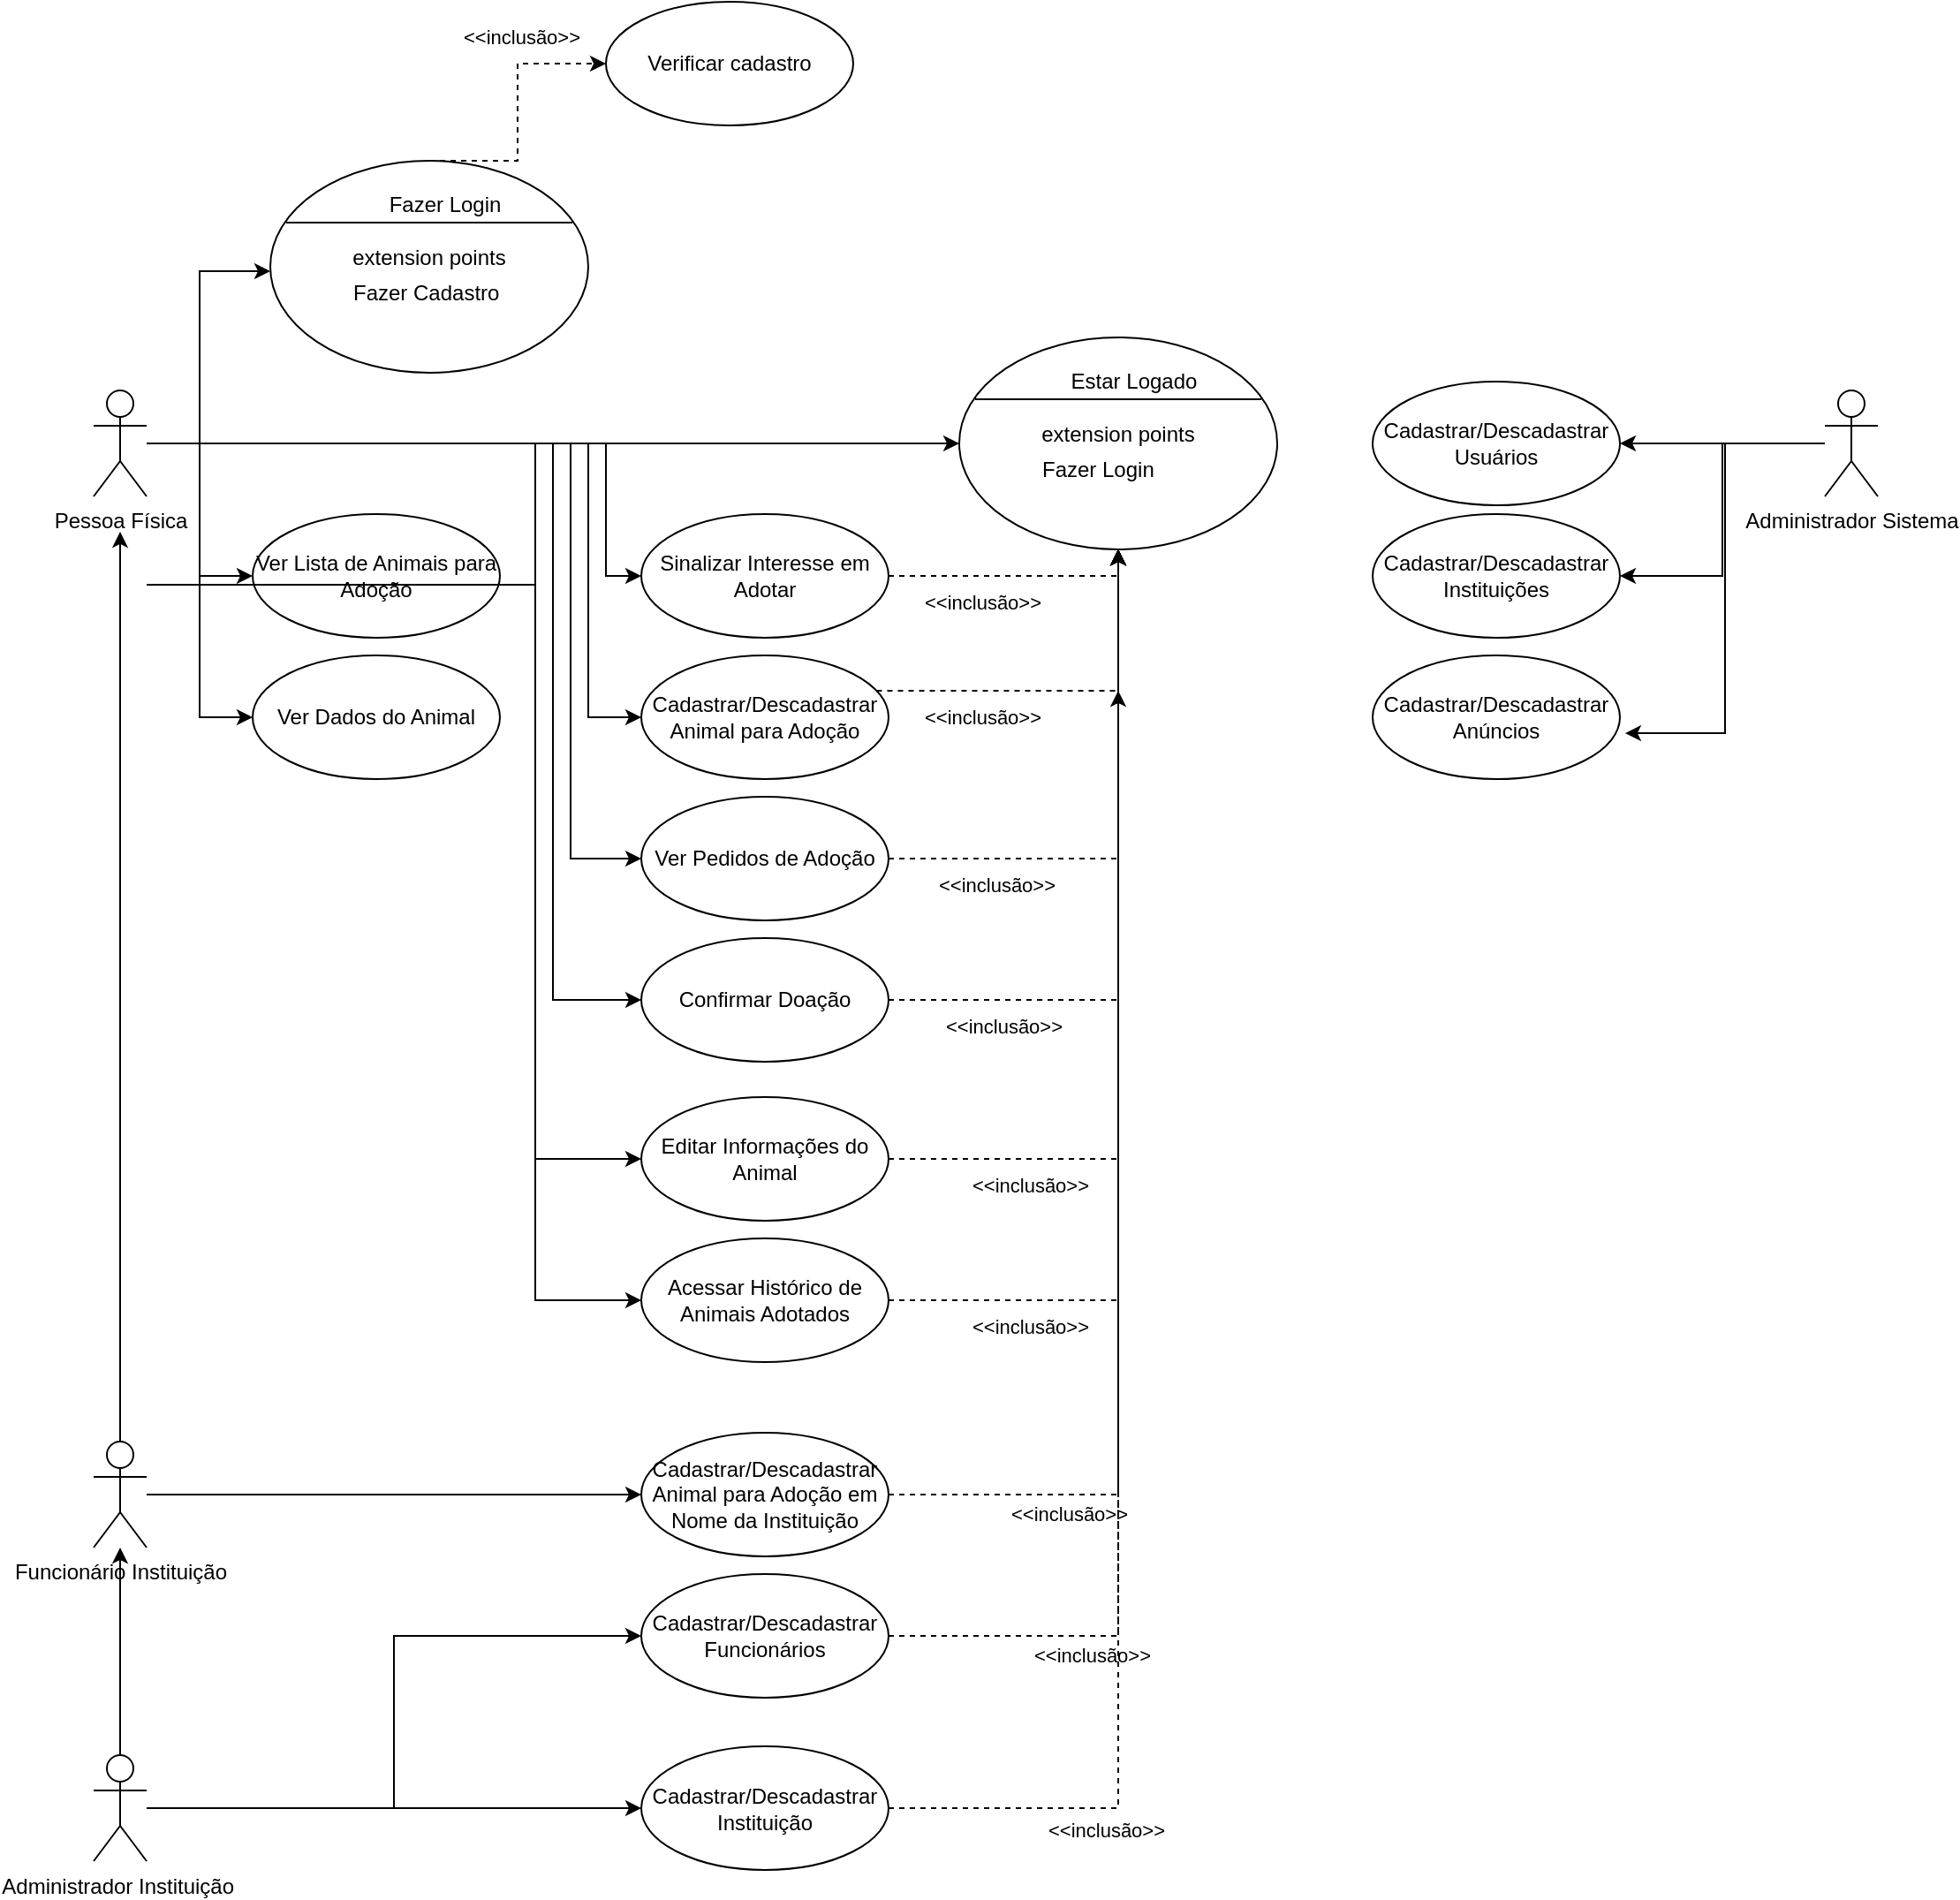 <mxfile version="26.0.4">
  <diagram id="qbLD6MvRRH6Uopje16A_" name="Página-1">
    <mxGraphModel dx="2245" dy="868" grid="1" gridSize="10" guides="1" tooltips="1" connect="1" arrows="1" fold="1" page="1" pageScale="1" pageWidth="827" pageHeight="1169" math="0" shadow="0">
      <root>
        <mxCell id="0" />
        <mxCell id="1" parent="0" />
        <mxCell id="MLzKuQmmjod504lZbHox-31" style="edgeStyle=elbowEdgeStyle;shape=connector;rounded=0;orthogonalLoop=1;jettySize=auto;html=1;entryX=0;entryY=0.5;entryDx=0;entryDy=0;strokeColor=default;align=center;verticalAlign=middle;fontFamily=Helvetica;fontSize=11;fontColor=default;labelBackgroundColor=default;endArrow=classic;" parent="1" source="rOPLHnwD_URoB-REVG2p-1" target="rOPLHnwD_URoB-REVG2p-19" edge="1">
          <mxGeometry relative="1" as="geometry" />
        </mxCell>
        <mxCell id="7wxGvuVYTr6EBIdT9nSd-3" style="edgeStyle=elbowEdgeStyle;rounded=0;orthogonalLoop=1;jettySize=auto;html=1;entryX=0;entryY=0.5;entryDx=0;entryDy=0;" parent="1" source="rOPLHnwD_URoB-REVG2p-1" target="YUd78-qt3cvMNxqhrN3Y-24" edge="1">
          <mxGeometry relative="1" as="geometry" />
        </mxCell>
        <mxCell id="7wxGvuVYTr6EBIdT9nSd-4" style="edgeStyle=elbowEdgeStyle;rounded=0;orthogonalLoop=1;jettySize=auto;html=1;entryX=0;entryY=0.5;entryDx=0;entryDy=0;" parent="1" source="rOPLHnwD_URoB-REVG2p-1" target="YUd78-qt3cvMNxqhrN3Y-28" edge="1">
          <mxGeometry relative="1" as="geometry" />
        </mxCell>
        <mxCell id="7wxGvuVYTr6EBIdT9nSd-5" style="edgeStyle=elbowEdgeStyle;rounded=0;orthogonalLoop=1;jettySize=auto;html=1;entryX=0;entryY=0.5;entryDx=0;entryDy=0;" parent="1" source="rOPLHnwD_URoB-REVG2p-1" target="MLzKuQmmjod504lZbHox-21" edge="1">
          <mxGeometry relative="1" as="geometry">
            <Array as="points">
              <mxPoint x="-160" y="480" />
            </Array>
          </mxGeometry>
        </mxCell>
        <mxCell id="7wxGvuVYTr6EBIdT9nSd-6" style="edgeStyle=elbowEdgeStyle;rounded=0;orthogonalLoop=1;jettySize=auto;html=1;entryX=0;entryY=0.5;entryDx=0;entryDy=0;" parent="1" source="rOPLHnwD_URoB-REVG2p-1" target="rOPLHnwD_URoB-REVG2p-7" edge="1">
          <mxGeometry relative="1" as="geometry">
            <Array as="points">
              <mxPoint x="-170" y="550" />
              <mxPoint x="-180" y="530" />
            </Array>
          </mxGeometry>
        </mxCell>
        <mxCell id="7wxGvuVYTr6EBIdT9nSd-7" style="edgeStyle=elbowEdgeStyle;rounded=0;orthogonalLoop=1;jettySize=auto;html=1;entryX=0;entryY=0.5;entryDx=0;entryDy=0;" parent="1" source="rOPLHnwD_URoB-REVG2p-1" target="MLzKuQmmjod504lZbHox-24" edge="1">
          <mxGeometry relative="1" as="geometry">
            <Array as="points">
              <mxPoint x="-180" y="560" />
            </Array>
          </mxGeometry>
        </mxCell>
        <mxCell id="7wxGvuVYTr6EBIdT9nSd-8" style="edgeStyle=elbowEdgeStyle;rounded=0;orthogonalLoop=1;jettySize=auto;html=1;entryX=0;entryY=0.5;entryDx=0;entryDy=0;" parent="1" source="rOPLHnwD_URoB-REVG2p-1" target="MLzKuQmmjod504lZbHox-26" edge="1">
          <mxGeometry relative="1" as="geometry">
            <Array as="points">
              <mxPoint x="-190" y="570" />
              <mxPoint x="-210" y="740" />
            </Array>
          </mxGeometry>
        </mxCell>
        <mxCell id="7wxGvuVYTr6EBIdT9nSd-38" style="edgeStyle=elbowEdgeStyle;shape=connector;rounded=0;orthogonalLoop=1;jettySize=auto;html=1;entryX=0;entryY=0.75;entryDx=0;entryDy=0;strokeColor=default;align=center;verticalAlign=middle;fontFamily=Helvetica;fontSize=11;fontColor=default;labelBackgroundColor=default;endArrow=classic;" parent="1" source="rOPLHnwD_URoB-REVG2p-1" target="7wxGvuVYTr6EBIdT9nSd-33" edge="1">
          <mxGeometry relative="1" as="geometry">
            <Array as="points">
              <mxPoint x="-390" y="360" />
            </Array>
          </mxGeometry>
        </mxCell>
        <mxCell id="rVwNM4F-mVbBJ1kniwlA-6" style="edgeStyle=elbowEdgeStyle;shape=connector;rounded=0;orthogonalLoop=1;jettySize=auto;html=1;entryX=0;entryY=0.5;entryDx=0;entryDy=0;strokeColor=default;align=center;verticalAlign=middle;fontFamily=Helvetica;fontSize=11;fontColor=default;labelBackgroundColor=default;endArrow=classic;" edge="1" parent="1" source="rOPLHnwD_URoB-REVG2p-1" target="rVwNM4F-mVbBJ1kniwlA-5">
          <mxGeometry relative="1" as="geometry">
            <Array as="points">
              <mxPoint x="-200" y="640" />
            </Array>
          </mxGeometry>
        </mxCell>
        <mxCell id="rOPLHnwD_URoB-REVG2p-1" value="Pessoa Física" style="shape=umlActor;verticalLabelPosition=bottom;verticalAlign=top;html=1;outlineConnect=0;" parent="1" vertex="1">
          <mxGeometry x="-450" y="370" width="30" height="60" as="geometry" />
        </mxCell>
        <mxCell id="7wxGvuVYTr6EBIdT9nSd-26" style="edgeStyle=elbowEdgeStyle;shape=connector;rounded=0;orthogonalLoop=1;jettySize=auto;html=1;entryX=0;entryY=0.5;entryDx=0;entryDy=0;strokeColor=default;align=center;verticalAlign=middle;fontFamily=Helvetica;fontSize=11;fontColor=default;labelBackgroundColor=default;endArrow=classic;" parent="1" source="rOPLHnwD_URoB-REVG2p-2" target="rOPLHnwD_URoB-REVG2p-10" edge="1">
          <mxGeometry relative="1" as="geometry" />
        </mxCell>
        <mxCell id="7wxGvuVYTr6EBIdT9nSd-28" style="edgeStyle=elbowEdgeStyle;shape=connector;rounded=0;orthogonalLoop=1;jettySize=auto;html=1;entryX=0;entryY=0.5;entryDx=0;entryDy=0;strokeColor=default;align=center;verticalAlign=middle;fontFamily=Helvetica;fontSize=11;fontColor=default;labelBackgroundColor=default;endArrow=classic;" parent="1" source="rOPLHnwD_URoB-REVG2p-2" target="YUd78-qt3cvMNxqhrN3Y-2" edge="1">
          <mxGeometry relative="1" as="geometry" />
        </mxCell>
        <mxCell id="rVwNM4F-mVbBJ1kniwlA-4" style="edgeStyle=elbowEdgeStyle;shape=connector;rounded=0;orthogonalLoop=1;jettySize=auto;html=1;strokeColor=default;align=center;verticalAlign=middle;fontFamily=Helvetica;fontSize=11;fontColor=default;labelBackgroundColor=default;endArrow=classic;" edge="1" parent="1" source="rOPLHnwD_URoB-REVG2p-2" target="YUd78-qt3cvMNxqhrN3Y-14">
          <mxGeometry relative="1" as="geometry" />
        </mxCell>
        <mxCell id="rOPLHnwD_URoB-REVG2p-2" value="Administrador Instituição&amp;nbsp;" style="shape=umlActor;verticalLabelPosition=bottom;verticalAlign=top;html=1;outlineConnect=0;" parent="1" vertex="1">
          <mxGeometry x="-450" y="1142.5" width="30" height="60" as="geometry" />
        </mxCell>
        <mxCell id="7wxGvuVYTr6EBIdT9nSd-13" style="edgeStyle=elbowEdgeStyle;shape=connector;rounded=0;orthogonalLoop=1;jettySize=auto;html=1;strokeColor=default;align=center;verticalAlign=middle;fontFamily=Helvetica;fontSize=11;fontColor=default;labelBackgroundColor=default;endArrow=classic;dashed=1;" parent="1" source="rOPLHnwD_URoB-REVG2p-7" edge="1">
          <mxGeometry relative="1" as="geometry">
            <mxPoint x="130" y="460" as="targetPoint" />
            <Array as="points">
              <mxPoint x="130" y="540" />
            </Array>
          </mxGeometry>
        </mxCell>
        <mxCell id="7wxGvuVYTr6EBIdT9nSd-19" value="&amp;lt;&amp;lt;inclusão&amp;gt;&amp;gt;" style="edgeLabel;html=1;align=center;verticalAlign=middle;resizable=0;points=[];fontFamily=Helvetica;fontSize=11;fontColor=default;labelBackgroundColor=default;" parent="7wxGvuVYTr6EBIdT9nSd-13" vertex="1" connectable="0">
          <mxGeometry x="-0.446" relative="1" as="geometry">
            <mxPoint y="15" as="offset" />
          </mxGeometry>
        </mxCell>
        <mxCell id="rOPLHnwD_URoB-REVG2p-7" value="Cadastrar/Descadastrar Animal para Adoção" style="ellipse;whiteSpace=wrap;html=1;" parent="1" vertex="1">
          <mxGeometry x="-140" y="520" width="140" height="70" as="geometry" />
        </mxCell>
        <mxCell id="rOPLHnwD_URoB-REVG2p-10" value="Cadastrar/Descadastrar Funcionários" style="ellipse;whiteSpace=wrap;html=1;" parent="1" vertex="1">
          <mxGeometry x="-140" y="1040" width="140" height="70" as="geometry" />
        </mxCell>
        <mxCell id="rVwNM4F-mVbBJ1kniwlA-1" style="edgeStyle=elbowEdgeStyle;rounded=0;orthogonalLoop=1;jettySize=auto;html=1;entryX=1;entryY=0.5;entryDx=0;entryDy=0;" edge="1" parent="1" source="P6qWsmmQiO2mp8JgbSfQ-1" target="7wxGvuVYTr6EBIdT9nSd-45">
          <mxGeometry relative="1" as="geometry" />
        </mxCell>
        <mxCell id="rVwNM4F-mVbBJ1kniwlA-2" style="edgeStyle=elbowEdgeStyle;rounded=0;orthogonalLoop=1;jettySize=auto;html=1;entryX=1;entryY=0.5;entryDx=0;entryDy=0;" edge="1" parent="1" source="P6qWsmmQiO2mp8JgbSfQ-1" target="7wxGvuVYTr6EBIdT9nSd-46">
          <mxGeometry relative="1" as="geometry" />
        </mxCell>
        <mxCell id="P6qWsmmQiO2mp8JgbSfQ-1" value="Administrador Sistema" style="shape=umlActor;verticalLabelPosition=bottom;verticalAlign=top;html=1;outlineConnect=0;" parent="1" vertex="1">
          <mxGeometry x="530" y="370" width="30" height="60" as="geometry" />
        </mxCell>
        <mxCell id="7wxGvuVYTr6EBIdT9nSd-16" style="edgeStyle=elbowEdgeStyle;shape=connector;rounded=0;orthogonalLoop=1;jettySize=auto;html=1;strokeColor=default;align=center;verticalAlign=middle;fontFamily=Helvetica;fontSize=11;fontColor=default;labelBackgroundColor=default;endArrow=classic;dashed=1;" parent="1" source="YUd78-qt3cvMNxqhrN3Y-1" edge="1">
          <mxGeometry relative="1" as="geometry">
            <mxPoint x="130" y="460" as="targetPoint" />
            <Array as="points">
              <mxPoint x="130" y="660" />
            </Array>
          </mxGeometry>
        </mxCell>
        <mxCell id="7wxGvuVYTr6EBIdT9nSd-23" value="&amp;lt;&amp;lt;inclusão&amp;gt;&amp;gt;" style="edgeLabel;html=1;align=center;verticalAlign=middle;resizable=0;points=[];fontFamily=Helvetica;fontSize=11;fontColor=default;labelBackgroundColor=default;" parent="7wxGvuVYTr6EBIdT9nSd-16" vertex="1" connectable="0">
          <mxGeometry x="-0.684" y="4" relative="1" as="geometry">
            <mxPoint x="-3" y="15" as="offset" />
          </mxGeometry>
        </mxCell>
        <mxCell id="YUd78-qt3cvMNxqhrN3Y-1" value="Cadastrar/Descadastrar Animal para Adoção em Nome da Instituição" style="ellipse;whiteSpace=wrap;html=1;" parent="1" vertex="1">
          <mxGeometry x="-140" y="960" width="140" height="70" as="geometry" />
        </mxCell>
        <mxCell id="YUd78-qt3cvMNxqhrN3Y-2" value="Cadastrar/Descadastrar Instituição" style="ellipse;whiteSpace=wrap;html=1;" parent="1" vertex="1">
          <mxGeometry x="-140" y="1137.5" width="140" height="70" as="geometry" />
        </mxCell>
        <mxCell id="7wxGvuVYTr6EBIdT9nSd-39" style="edgeStyle=elbowEdgeStyle;shape=connector;rounded=0;orthogonalLoop=1;jettySize=auto;html=1;entryX=0;entryY=0.5;entryDx=0;entryDy=0;strokeColor=default;align=center;verticalAlign=middle;fontFamily=Helvetica;fontSize=11;fontColor=default;labelBackgroundColor=default;endArrow=classic;" parent="1" source="YUd78-qt3cvMNxqhrN3Y-14" target="YUd78-qt3cvMNxqhrN3Y-1" edge="1">
          <mxGeometry relative="1" as="geometry" />
        </mxCell>
        <mxCell id="YUd78-qt3cvMNxqhrN3Y-14" value="Funcionário Instituição" style="shape=umlActor;verticalLabelPosition=bottom;verticalAlign=top;html=1;outlineConnect=0;" parent="1" vertex="1">
          <mxGeometry x="-450" y="965" width="30" height="60" as="geometry" />
        </mxCell>
        <mxCell id="YUd78-qt3cvMNxqhrN3Y-24" value="Ver Lista de Animais para Adoção" style="ellipse;whiteSpace=wrap;html=1;" parent="1" vertex="1">
          <mxGeometry x="-360" y="440" width="140" height="70" as="geometry" />
        </mxCell>
        <mxCell id="YUd78-qt3cvMNxqhrN3Y-28" value="Ver Dados do Animal" style="ellipse;whiteSpace=wrap;html=1;" parent="1" vertex="1">
          <mxGeometry x="-360" y="520" width="140" height="70" as="geometry" />
        </mxCell>
        <mxCell id="7wxGvuVYTr6EBIdT9nSd-17" style="edgeStyle=elbowEdgeStyle;shape=connector;rounded=0;orthogonalLoop=1;jettySize=auto;html=1;entryX=0.5;entryY=1;entryDx=0;entryDy=0;strokeColor=default;align=center;verticalAlign=middle;fontFamily=Helvetica;fontSize=11;fontColor=default;labelBackgroundColor=default;endArrow=classic;exitX=1;exitY=0.5;exitDx=0;exitDy=0;dashed=1;" parent="1" source="MLzKuQmmjod504lZbHox-21" target="rOPLHnwD_URoB-REVG2p-19" edge="1">
          <mxGeometry relative="1" as="geometry">
            <Array as="points">
              <mxPoint x="130" y="500" />
            </Array>
          </mxGeometry>
        </mxCell>
        <mxCell id="7wxGvuVYTr6EBIdT9nSd-18" value="&amp;lt;&amp;lt;inclusão&amp;gt;&amp;gt;" style="edgeLabel;html=1;align=center;verticalAlign=middle;resizable=0;points=[];fontFamily=Helvetica;fontSize=11;fontColor=default;labelBackgroundColor=default;" parent="7wxGvuVYTr6EBIdT9nSd-17" vertex="1" connectable="0">
          <mxGeometry x="-0.268" relative="1" as="geometry">
            <mxPoint y="15" as="offset" />
          </mxGeometry>
        </mxCell>
        <mxCell id="MLzKuQmmjod504lZbHox-21" value="Sinalizar Interesse em Adotar" style="ellipse;whiteSpace=wrap;html=1;" parent="1" vertex="1">
          <mxGeometry x="-140" y="440" width="140" height="70" as="geometry" />
        </mxCell>
        <mxCell id="7wxGvuVYTr6EBIdT9nSd-14" style="edgeStyle=elbowEdgeStyle;shape=connector;rounded=0;orthogonalLoop=1;jettySize=auto;html=1;strokeColor=default;align=center;verticalAlign=middle;fontFamily=Helvetica;fontSize=11;fontColor=default;labelBackgroundColor=default;endArrow=classic;dashed=1;" parent="1" source="MLzKuQmmjod504lZbHox-24" edge="1">
          <mxGeometry relative="1" as="geometry">
            <mxPoint x="130" y="460" as="targetPoint" />
            <Array as="points">
              <mxPoint x="130" y="590" />
            </Array>
          </mxGeometry>
        </mxCell>
        <mxCell id="7wxGvuVYTr6EBIdT9nSd-20" value="&amp;lt;&amp;lt;inclusão&amp;gt;&amp;gt;" style="edgeLabel;html=1;align=center;verticalAlign=middle;resizable=0;points=[];fontFamily=Helvetica;fontSize=11;fontColor=default;labelBackgroundColor=default;" parent="7wxGvuVYTr6EBIdT9nSd-14" vertex="1" connectable="0">
          <mxGeometry x="-0.6" relative="1" as="geometry">
            <mxPoint y="15" as="offset" />
          </mxGeometry>
        </mxCell>
        <mxCell id="MLzKuQmmjod504lZbHox-24" value="Ver Pedidos de Adoção" style="ellipse;whiteSpace=wrap;html=1;" parent="1" vertex="1">
          <mxGeometry x="-140" y="600" width="140" height="70" as="geometry" />
        </mxCell>
        <mxCell id="7wxGvuVYTr6EBIdT9nSd-15" style="edgeStyle=elbowEdgeStyle;shape=connector;rounded=0;orthogonalLoop=1;jettySize=auto;html=1;strokeColor=default;align=center;verticalAlign=middle;fontFamily=Helvetica;fontSize=11;fontColor=default;labelBackgroundColor=default;endArrow=classic;dashed=1;" parent="1" source="MLzKuQmmjod504lZbHox-26" edge="1">
          <mxGeometry relative="1" as="geometry">
            <mxPoint x="130" y="460" as="targetPoint" />
            <Array as="points">
              <mxPoint x="130" y="620" />
            </Array>
          </mxGeometry>
        </mxCell>
        <mxCell id="7wxGvuVYTr6EBIdT9nSd-21" value="&amp;lt;&amp;lt;inclusão&amp;gt;&amp;gt;" style="edgeLabel;html=1;align=center;verticalAlign=middle;resizable=0;points=[];fontFamily=Helvetica;fontSize=11;fontColor=default;labelBackgroundColor=default;" parent="7wxGvuVYTr6EBIdT9nSd-15" vertex="1" connectable="0">
          <mxGeometry x="-0.663" relative="1" as="geometry">
            <mxPoint y="15" as="offset" />
          </mxGeometry>
        </mxCell>
        <mxCell id="MLzKuQmmjod504lZbHox-26" value="Confirmar Doação" style="ellipse;whiteSpace=wrap;html=1;" parent="1" vertex="1">
          <mxGeometry x="-140" y="680" width="140" height="70" as="geometry" />
        </mxCell>
        <mxCell id="7wxGvuVYTr6EBIdT9nSd-1" style="edgeStyle=elbowEdgeStyle;rounded=0;orthogonalLoop=1;jettySize=auto;html=1;entryX=0.5;entryY=1.333;entryDx=0;entryDy=0;entryPerimeter=0;" parent="1" source="YUd78-qt3cvMNxqhrN3Y-14" target="rOPLHnwD_URoB-REVG2p-1" edge="1">
          <mxGeometry relative="1" as="geometry" />
        </mxCell>
        <mxCell id="7wxGvuVYTr6EBIdT9nSd-29" value="" style="group" parent="1" vertex="1" connectable="0">
          <mxGeometry x="-350" y="150" width="330" height="210" as="geometry" />
        </mxCell>
        <mxCell id="7wxGvuVYTr6EBIdT9nSd-30" value="" style="shape=ellipse;container=1;horizontal=1;horizontalStack=0;resizeParent=1;resizeParentMax=0;resizeLast=0;html=1;dashed=0;collapsible=0;" parent="7wxGvuVYTr6EBIdT9nSd-29" vertex="1">
          <mxGeometry y="90" width="180" height="120" as="geometry" />
        </mxCell>
        <mxCell id="7wxGvuVYTr6EBIdT9nSd-31" value="Fazer Login" style="html=1;strokeColor=none;fillColor=none;align=center;verticalAlign=middle;rotatable=0;whiteSpace=wrap;" parent="7wxGvuVYTr6EBIdT9nSd-30" vertex="1">
          <mxGeometry x="9" y="10" width="180" height="30" as="geometry" />
        </mxCell>
        <mxCell id="7wxGvuVYTr6EBIdT9nSd-32" value="" style="line;strokeWidth=1;fillColor=none;rotatable=0;labelPosition=right;points=[];portConstraint=eastwest;dashed=0;resizeWidth=1;" parent="7wxGvuVYTr6EBIdT9nSd-30" vertex="1">
          <mxGeometry x="9" y="30" width="162" height="10" as="geometry" />
        </mxCell>
        <mxCell id="7wxGvuVYTr6EBIdT9nSd-33" value="extension points" style="text;html=1;align=center;verticalAlign=middle;rotatable=0;fillColor=none;strokeColor=none;whiteSpace=wrap;" parent="7wxGvuVYTr6EBIdT9nSd-30" vertex="1">
          <mxGeometry y="40" width="180" height="30" as="geometry" />
        </mxCell>
        <mxCell id="7wxGvuVYTr6EBIdT9nSd-34" value="Fazer Cadastro" style="text;html=1;align=left;verticalAlign=middle;rotatable=0;spacingLeft=25;fillColor=none;strokeColor=none;whiteSpace=wrap;" parent="7wxGvuVYTr6EBIdT9nSd-30" vertex="1">
          <mxGeometry x="20" y="60" width="180" height="30" as="geometry" />
        </mxCell>
        <mxCell id="7wxGvuVYTr6EBIdT9nSd-35" value="Verificar cadastro" style="ellipse;whiteSpace=wrap;html=1;" parent="7wxGvuVYTr6EBIdT9nSd-29" vertex="1">
          <mxGeometry x="190" width="140" height="70" as="geometry" />
        </mxCell>
        <mxCell id="7wxGvuVYTr6EBIdT9nSd-36" style="edgeStyle=elbowEdgeStyle;rounded=0;orthogonalLoop=1;jettySize=auto;html=1;entryX=0;entryY=0.5;entryDx=0;entryDy=0;dashed=1;exitX=0.5;exitY=0;exitDx=0;exitDy=0;" parent="7wxGvuVYTr6EBIdT9nSd-29" source="7wxGvuVYTr6EBIdT9nSd-30" target="7wxGvuVYTr6EBIdT9nSd-35" edge="1">
          <mxGeometry relative="1" as="geometry" />
        </mxCell>
        <mxCell id="7wxGvuVYTr6EBIdT9nSd-37" value="&lt;span style=&quot;color: rgba(0, 0, 0, 0); font-family: monospace; font-size: 0px; text-align: start; background-color: rgb(27, 29, 30);&quot;&gt;%3CmxGraphModel%3E%3Croot%3E%3CmxCell%20id%3D%220%22%2F%3E%3CmxCell%20id%3D%221%22%20parent%3D%220%22%2F%3E%3CmxCell%20id%3D%222%22%20value%3D%22%26amp%3Blt%3B%26amp%3Blt%3Binclus%C3%A3o%26amp%3Bgt%3B%26amp%3Bgt%3B%22%20style%3D%22edgeLabel%3Bhtml%3D1%3Balign%3Dcenter%3BverticalAlign%3Dmiddle%3Bresizable%3D0%3Bpoints%3D%5B%5D%3BfontFamily%3DHelvetica%3BfontSize%3D11%3BfontColor%3Ddefault%3BlabelBackgroundColor%3Ddefault%3B%22%20vertex%3D%221%22%20connectable%3D%220%22%20parent%3D%221%22%3E%3CmxGeometry%20x%3D%2275.172%22%20y%3D%22550%22%20as%3D%22geometry%22%2F%3E%3C%2FmxCell%3E%3C%2Froot%3E%3C%2FmxGraphModel%3E&lt;/span&gt;&lt;span style=&quot;color: rgba(0, 0, 0, 0); font-family: monospace; font-size: 0px; text-align: start; background-color: rgb(27, 29, 30);&quot;&gt;%3CmxGraphModel%3E%3Croot%3E%3CmxCell%20id%3D%220%22%2F%3E%3CmxCell%20id%3D%221%22%20parent%3D%220%22%2F%3E%3CmxCell%20id%3D%222%22%20value%3D%22%26amp%3Blt%3B%26amp%3Blt%3Binclus%C3%A3o%26amp%3Bgt%3B%26amp%3Bgt%3B%22%20style%3D%22edgeLabel%3Bhtml%3D1%3Balign%3Dcenter%3BverticalAlign%3Dmiddle%3Bresizable%3D0%3Bpoints%3D%5B%5D%3BfontFamily%3DHelvetica%3BfontSize%3D11%3BfontColor%3Ddefault%3BlabelBackgroundColor%3Ddefault%3B%22%20vertex%3D%221%22%20connectable%3D%220%22%20parent%3D%221%22%3E%3CmxGeometry%20x%3D%2275.172%22%20y%3D%22550%22%20as%3D%22geometry%22%2F%3E%3C%2FmxCell%3E%3C%2Froot%3E%3C%2FmxGraphModel%3E&lt;/span&gt;&amp;lt;&amp;lt;inclusão&amp;gt;&amp;gt;" style="edgeLabel;html=1;align=center;verticalAlign=middle;resizable=0;points=[];fontFamily=Helvetica;fontSize=11;fontColor=default;labelBackgroundColor=default;" parent="7wxGvuVYTr6EBIdT9nSd-36" vertex="1" connectable="0">
          <mxGeometry x="0.38" y="3" relative="1" as="geometry">
            <mxPoint y="-12" as="offset" />
          </mxGeometry>
        </mxCell>
        <mxCell id="rOPLHnwD_URoB-REVG2p-19" value="" style="shape=ellipse;container=1;horizontal=1;horizontalStack=0;resizeParent=1;resizeParentMax=0;resizeLast=0;html=1;dashed=0;collapsible=0;" parent="1" vertex="1">
          <mxGeometry x="40" y="340" width="180" height="120" as="geometry" />
        </mxCell>
        <mxCell id="rOPLHnwD_URoB-REVG2p-20" value="Estar Logado" style="html=1;strokeColor=none;fillColor=none;align=center;verticalAlign=middle;rotatable=0;whiteSpace=wrap;" parent="rOPLHnwD_URoB-REVG2p-19" vertex="1">
          <mxGeometry x="9" y="10" width="180" height="30" as="geometry" />
        </mxCell>
        <mxCell id="rOPLHnwD_URoB-REVG2p-21" value="" style="line;strokeWidth=1;fillColor=none;rotatable=0;labelPosition=right;points=[];portConstraint=eastwest;dashed=0;resizeWidth=1;" parent="rOPLHnwD_URoB-REVG2p-19" vertex="1">
          <mxGeometry x="9" y="30" width="162" height="10" as="geometry" />
        </mxCell>
        <mxCell id="rOPLHnwD_URoB-REVG2p-22" value="extension points" style="text;html=1;align=center;verticalAlign=middle;rotatable=0;fillColor=none;strokeColor=none;whiteSpace=wrap;" parent="rOPLHnwD_URoB-REVG2p-19" vertex="1">
          <mxGeometry y="40" width="180" height="30" as="geometry" />
        </mxCell>
        <mxCell id="rOPLHnwD_URoB-REVG2p-23" value="Fazer Login" style="text;html=1;align=left;verticalAlign=middle;rotatable=0;spacingLeft=25;fillColor=none;strokeColor=none;whiteSpace=wrap;" parent="rOPLHnwD_URoB-REVG2p-19" vertex="1">
          <mxGeometry x="20" y="60" width="180" height="30" as="geometry" />
        </mxCell>
        <mxCell id="7wxGvuVYTr6EBIdT9nSd-40" style="edgeStyle=elbowEdgeStyle;shape=connector;rounded=0;orthogonalLoop=1;jettySize=auto;html=1;strokeColor=default;align=center;verticalAlign=middle;fontFamily=Helvetica;fontSize=11;fontColor=default;labelBackgroundColor=default;endArrow=classic;dashed=1;exitX=1;exitY=0.5;exitDx=0;exitDy=0;entryX=0.5;entryY=1;entryDx=0;entryDy=0;" parent="1" source="rOPLHnwD_URoB-REVG2p-10" target="rOPLHnwD_URoB-REVG2p-19" edge="1">
          <mxGeometry relative="1" as="geometry">
            <mxPoint x="140" y="470" as="targetPoint" />
            <mxPoint x="10" y="885" as="sourcePoint" />
            <Array as="points">
              <mxPoint x="130" y="790" />
            </Array>
          </mxGeometry>
        </mxCell>
        <mxCell id="7wxGvuVYTr6EBIdT9nSd-41" value="&amp;lt;&amp;lt;inclusão&amp;gt;&amp;gt;" style="edgeLabel;html=1;align=center;verticalAlign=middle;resizable=0;points=[];fontFamily=Helvetica;fontSize=11;fontColor=default;labelBackgroundColor=default;" parent="7wxGvuVYTr6EBIdT9nSd-40" vertex="1" connectable="0">
          <mxGeometry x="-0.684" y="4" relative="1" as="geometry">
            <mxPoint x="-3" y="15" as="offset" />
          </mxGeometry>
        </mxCell>
        <mxCell id="7wxGvuVYTr6EBIdT9nSd-42" style="edgeStyle=elbowEdgeStyle;shape=connector;rounded=0;orthogonalLoop=1;jettySize=auto;html=1;strokeColor=default;align=center;verticalAlign=middle;fontFamily=Helvetica;fontSize=11;fontColor=default;labelBackgroundColor=default;endArrow=classic;dashed=1;exitX=1;exitY=0.5;exitDx=0;exitDy=0;entryX=0.5;entryY=1;entryDx=0;entryDy=0;" parent="1" source="YUd78-qt3cvMNxqhrN3Y-2" target="rOPLHnwD_URoB-REVG2p-19" edge="1">
          <mxGeometry relative="1" as="geometry">
            <mxPoint x="150" y="480" as="targetPoint" />
            <mxPoint x="20" y="895" as="sourcePoint" />
            <Array as="points">
              <mxPoint x="130" y="840" />
            </Array>
          </mxGeometry>
        </mxCell>
        <mxCell id="7wxGvuVYTr6EBIdT9nSd-43" value="&amp;lt;&amp;lt;inclusão&amp;gt;&amp;gt;" style="edgeLabel;html=1;align=center;verticalAlign=middle;resizable=0;points=[];fontFamily=Helvetica;fontSize=11;fontColor=default;labelBackgroundColor=default;" parent="7wxGvuVYTr6EBIdT9nSd-42" vertex="1" connectable="0">
          <mxGeometry x="-0.684" y="4" relative="1" as="geometry">
            <mxPoint x="-3" y="15" as="offset" />
          </mxGeometry>
        </mxCell>
        <mxCell id="7wxGvuVYTr6EBIdT9nSd-45" value="Cadastrar/Descadastrar Usuários" style="ellipse;whiteSpace=wrap;html=1;" parent="1" vertex="1">
          <mxGeometry x="274" y="365" width="140" height="70" as="geometry" />
        </mxCell>
        <mxCell id="7wxGvuVYTr6EBIdT9nSd-46" value="Cadastrar/Descadastrar Instituições" style="ellipse;whiteSpace=wrap;html=1;" parent="1" vertex="1">
          <mxGeometry x="274" y="440" width="140" height="70" as="geometry" />
        </mxCell>
        <mxCell id="7wxGvuVYTr6EBIdT9nSd-47" value="Cadastrar/Descadastrar Anúncios" style="ellipse;whiteSpace=wrap;html=1;" parent="1" vertex="1">
          <mxGeometry x="274" y="520" width="140" height="70" as="geometry" />
        </mxCell>
        <mxCell id="rVwNM4F-mVbBJ1kniwlA-3" style="edgeStyle=elbowEdgeStyle;shape=connector;rounded=0;orthogonalLoop=1;jettySize=auto;html=1;entryX=1.021;entryY=0.629;entryDx=0;entryDy=0;entryPerimeter=0;strokeColor=default;align=center;verticalAlign=middle;fontFamily=Helvetica;fontSize=11;fontColor=default;labelBackgroundColor=default;endArrow=classic;" edge="1" parent="1" source="P6qWsmmQiO2mp8JgbSfQ-1" target="7wxGvuVYTr6EBIdT9nSd-47">
          <mxGeometry relative="1" as="geometry" />
        </mxCell>
        <mxCell id="rVwNM4F-mVbBJ1kniwlA-5" value="Editar Informações do Animal" style="ellipse;whiteSpace=wrap;html=1;" vertex="1" parent="1">
          <mxGeometry x="-140" y="770" width="140" height="70" as="geometry" />
        </mxCell>
        <mxCell id="rVwNM4F-mVbBJ1kniwlA-7" style="edgeStyle=elbowEdgeStyle;shape=connector;rounded=0;orthogonalLoop=1;jettySize=auto;html=1;strokeColor=default;align=center;verticalAlign=middle;fontFamily=Helvetica;fontSize=11;fontColor=default;labelBackgroundColor=default;endArrow=classic;dashed=1;exitX=1;exitY=0.5;exitDx=0;exitDy=0;entryX=0.5;entryY=1;entryDx=0;entryDy=0;" edge="1" parent="1" source="rVwNM4F-mVbBJ1kniwlA-5" target="rOPLHnwD_URoB-REVG2p-19">
          <mxGeometry relative="1" as="geometry">
            <mxPoint x="140" y="470" as="targetPoint" />
            <Array as="points">
              <mxPoint x="130" y="660" />
            </Array>
            <mxPoint x="10" y="785" as="sourcePoint" />
          </mxGeometry>
        </mxCell>
        <mxCell id="rVwNM4F-mVbBJ1kniwlA-8" value="&amp;lt;&amp;lt;inclusão&amp;gt;&amp;gt;" style="edgeLabel;html=1;align=center;verticalAlign=middle;resizable=0;points=[];fontFamily=Helvetica;fontSize=11;fontColor=default;labelBackgroundColor=default;" vertex="1" connectable="0" parent="rVwNM4F-mVbBJ1kniwlA-7">
          <mxGeometry x="-0.663" relative="1" as="geometry">
            <mxPoint y="15" as="offset" />
          </mxGeometry>
        </mxCell>
        <mxCell id="rVwNM4F-mVbBJ1kniwlA-9" style="edgeStyle=elbowEdgeStyle;shape=connector;rounded=0;orthogonalLoop=1;jettySize=auto;html=1;entryX=0;entryY=0.5;entryDx=0;entryDy=0;strokeColor=default;align=center;verticalAlign=middle;fontFamily=Helvetica;fontSize=11;fontColor=default;labelBackgroundColor=default;endArrow=classic;" edge="1" target="rVwNM4F-mVbBJ1kniwlA-10" parent="1">
          <mxGeometry relative="1" as="geometry">
            <mxPoint x="-420" y="480" as="sourcePoint" />
            <Array as="points">
              <mxPoint x="-200" y="720" />
            </Array>
          </mxGeometry>
        </mxCell>
        <mxCell id="rVwNM4F-mVbBJ1kniwlA-10" value="Acessar Histórico de Animais Adotados" style="ellipse;whiteSpace=wrap;html=1;" vertex="1" parent="1">
          <mxGeometry x="-140" y="850" width="140" height="70" as="geometry" />
        </mxCell>
        <mxCell id="rVwNM4F-mVbBJ1kniwlA-11" style="edgeStyle=elbowEdgeStyle;shape=connector;rounded=0;orthogonalLoop=1;jettySize=auto;html=1;strokeColor=default;align=center;verticalAlign=middle;fontFamily=Helvetica;fontSize=11;fontColor=default;labelBackgroundColor=default;endArrow=classic;dashed=1;exitX=1;exitY=0.5;exitDx=0;exitDy=0;entryX=0.5;entryY=1;entryDx=0;entryDy=0;" edge="1" source="rVwNM4F-mVbBJ1kniwlA-10" parent="1">
          <mxGeometry relative="1" as="geometry">
            <mxPoint x="130" y="540" as="targetPoint" />
            <Array as="points">
              <mxPoint x="130" y="740" />
            </Array>
            <mxPoint x="10" y="865" as="sourcePoint" />
          </mxGeometry>
        </mxCell>
        <mxCell id="rVwNM4F-mVbBJ1kniwlA-12" value="&amp;lt;&amp;lt;inclusão&amp;gt;&amp;gt;" style="edgeLabel;html=1;align=center;verticalAlign=middle;resizable=0;points=[];fontFamily=Helvetica;fontSize=11;fontColor=default;labelBackgroundColor=default;" vertex="1" connectable="0" parent="rVwNM4F-mVbBJ1kniwlA-11">
          <mxGeometry x="-0.663" relative="1" as="geometry">
            <mxPoint y="15" as="offset" />
          </mxGeometry>
        </mxCell>
      </root>
    </mxGraphModel>
  </diagram>
</mxfile>
